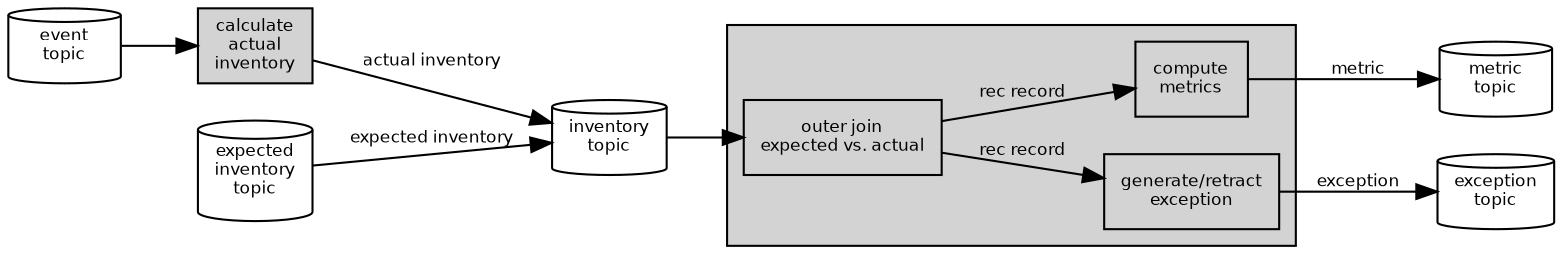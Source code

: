 digraph {
    rankdir="LR"
    node [shape = "box", fontsize="8pt", fontname="Helvetica"]
    edge [fontsize="8pt", fontname="Helvetica"]
    etopic [label = "event\ntopic", shape="cylinder"]
    inventorytopic [label = "inventory\ntopic", shape="cylinder"]
    calcactuals [label = "calculate\nactual\ninventory", style=filled]
    isource [label = "expected\ninventory\ntopic", shape="cylinder"]
    msink [label = "metric\ntopic", shape="cylinder"]
    esink [label = "exception\ntopic", shape="cylinder"]
    subgraph cluster_recjob {
        style=filled
        edge [fontsize="8pt", fontname="Helvetica"]
        outj [label = "outer join\nexpected vs. actual"]
        metrics [label = "compute\nmetrics"]
        exception [label = "generate/retract\nexception"]
        outj -> metrics [label = "rec record"]
        outj -> exception [label = "rec record"]
    }
    etopic -> calcactuals
    calcactuals -> inventorytopic [label = "actual inventory"]
    isource -> inventorytopic [label = "expected inventory"]
    inventorytopic -> outj
    metrics -> msink [label = "metric"]
    exception -> esink [label = "exception"]
}
